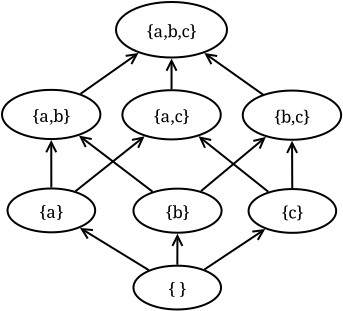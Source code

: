 <?xml version="1.0" encoding="UTF-8"?>
<dia:diagram xmlns:dia="http://www.lysator.liu.se/~alla/dia/">
  <dia:layer name="Segundo Plano" visible="true" active="true">
    <dia:object type="Flowchart - Ellipse" version="0" id="O0">
      <dia:attribute name="obj_pos">
        <dia:point val="3.087,26.806"/>
      </dia:attribute>
      <dia:attribute name="obj_bb">
        <dia:rectangle val="3.037,26.756;7.522,29.048"/>
      </dia:attribute>
      <dia:attribute name="elem_corner">
        <dia:point val="3.087,26.806"/>
      </dia:attribute>
      <dia:attribute name="elem_width">
        <dia:real val="4.384"/>
      </dia:attribute>
      <dia:attribute name="elem_height">
        <dia:real val="2.192"/>
      </dia:attribute>
      <dia:attribute name="border_width">
        <dia:real val="0.1"/>
      </dia:attribute>
      <dia:attribute name="show_background">
        <dia:boolean val="true"/>
      </dia:attribute>
      <dia:attribute name="padding">
        <dia:real val="0.354"/>
      </dia:attribute>
      <dia:attribute name="text">
        <dia:composite type="text">
          <dia:attribute name="string">
            <dia:string>#{a}#</dia:string>
          </dia:attribute>
          <dia:attribute name="font">
            <dia:font family="serif" style="0" name="Times-Roman"/>
          </dia:attribute>
          <dia:attribute name="height">
            <dia:real val="1.058"/>
          </dia:attribute>
          <dia:attribute name="pos">
            <dia:point val="5.279,28.16"/>
          </dia:attribute>
          <dia:attribute name="color">
            <dia:color val="#000000"/>
          </dia:attribute>
          <dia:attribute name="alignment">
            <dia:enum val="1"/>
          </dia:attribute>
        </dia:composite>
      </dia:attribute>
    </dia:object>
    <dia:object type="Flowchart - Ellipse" version="0" id="O1">
      <dia:attribute name="obj_pos">
        <dia:point val="9.383,26.814"/>
      </dia:attribute>
      <dia:attribute name="obj_bb">
        <dia:rectangle val="9.333,26.764;13.841,29.068"/>
      </dia:attribute>
      <dia:attribute name="elem_corner">
        <dia:point val="9.383,26.814"/>
      </dia:attribute>
      <dia:attribute name="elem_width">
        <dia:real val="4.408"/>
      </dia:attribute>
      <dia:attribute name="elem_height">
        <dia:real val="2.204"/>
      </dia:attribute>
      <dia:attribute name="border_width">
        <dia:real val="0.1"/>
      </dia:attribute>
      <dia:attribute name="show_background">
        <dia:boolean val="true"/>
      </dia:attribute>
      <dia:attribute name="padding">
        <dia:real val="0.354"/>
      </dia:attribute>
      <dia:attribute name="text">
        <dia:composite type="text">
          <dia:attribute name="string">
            <dia:string>#{b}#</dia:string>
          </dia:attribute>
          <dia:attribute name="font">
            <dia:font family="serif" style="0" name="Times-Roman"/>
          </dia:attribute>
          <dia:attribute name="height">
            <dia:real val="1.058"/>
          </dia:attribute>
          <dia:attribute name="pos">
            <dia:point val="11.587,28.174"/>
          </dia:attribute>
          <dia:attribute name="color">
            <dia:color val="#000000"/>
          </dia:attribute>
          <dia:attribute name="alignment">
            <dia:enum val="1"/>
          </dia:attribute>
        </dia:composite>
      </dia:attribute>
    </dia:object>
    <dia:object type="Flowchart - Ellipse" version="0" id="O2">
      <dia:attribute name="obj_pos">
        <dia:point val="15.139,26.834"/>
      </dia:attribute>
      <dia:attribute name="obj_bb">
        <dia:rectangle val="15.088,26.784;19.569,29.075"/>
      </dia:attribute>
      <dia:attribute name="elem_corner">
        <dia:point val="15.139,26.834"/>
      </dia:attribute>
      <dia:attribute name="elem_width">
        <dia:real val="4.381"/>
      </dia:attribute>
      <dia:attribute name="elem_height">
        <dia:real val="2.19"/>
      </dia:attribute>
      <dia:attribute name="border_width">
        <dia:real val="0.1"/>
      </dia:attribute>
      <dia:attribute name="show_background">
        <dia:boolean val="true"/>
      </dia:attribute>
      <dia:attribute name="padding">
        <dia:real val="0.354"/>
      </dia:attribute>
      <dia:attribute name="text">
        <dia:composite type="text">
          <dia:attribute name="string">
            <dia:string>#{c}#</dia:string>
          </dia:attribute>
          <dia:attribute name="font">
            <dia:font family="serif" style="0" name="Times-Roman"/>
          </dia:attribute>
          <dia:attribute name="height">
            <dia:real val="1.058"/>
          </dia:attribute>
          <dia:attribute name="pos">
            <dia:point val="17.329,28.188"/>
          </dia:attribute>
          <dia:attribute name="color">
            <dia:color val="#000000"/>
          </dia:attribute>
          <dia:attribute name="alignment">
            <dia:enum val="1"/>
          </dia:attribute>
        </dia:composite>
      </dia:attribute>
    </dia:object>
    <dia:object type="Flowchart - Ellipse" version="0" id="O3">
      <dia:attribute name="obj_pos">
        <dia:point val="2.811,21.875"/>
      </dia:attribute>
      <dia:attribute name="obj_bb">
        <dia:rectangle val="2.761,21.825;7.781,24.385"/>
      </dia:attribute>
      <dia:attribute name="elem_corner">
        <dia:point val="2.811,21.875"/>
      </dia:attribute>
      <dia:attribute name="elem_width">
        <dia:real val="4.92"/>
      </dia:attribute>
      <dia:attribute name="elem_height">
        <dia:real val="2.46"/>
      </dia:attribute>
      <dia:attribute name="border_width">
        <dia:real val="0.1"/>
      </dia:attribute>
      <dia:attribute name="show_background">
        <dia:boolean val="true"/>
      </dia:attribute>
      <dia:attribute name="padding">
        <dia:real val="0.354"/>
      </dia:attribute>
      <dia:attribute name="text">
        <dia:composite type="text">
          <dia:attribute name="string">
            <dia:string>#{a,b}#</dia:string>
          </dia:attribute>
          <dia:attribute name="font">
            <dia:font family="serif" style="0" name="Times-Roman"/>
          </dia:attribute>
          <dia:attribute name="height">
            <dia:real val="1.058"/>
          </dia:attribute>
          <dia:attribute name="pos">
            <dia:point val="5.271,23.363"/>
          </dia:attribute>
          <dia:attribute name="color">
            <dia:color val="#000000"/>
          </dia:attribute>
          <dia:attribute name="alignment">
            <dia:enum val="1"/>
          </dia:attribute>
        </dia:composite>
      </dia:attribute>
    </dia:object>
    <dia:object type="Flowchart - Ellipse" version="0" id="O4">
      <dia:attribute name="obj_pos">
        <dia:point val="8.83,21.892"/>
      </dia:attribute>
      <dia:attribute name="obj_bb">
        <dia:rectangle val="8.78,21.842;13.8,24.402"/>
      </dia:attribute>
      <dia:attribute name="elem_corner">
        <dia:point val="8.83,21.892"/>
      </dia:attribute>
      <dia:attribute name="elem_width">
        <dia:real val="4.92"/>
      </dia:attribute>
      <dia:attribute name="elem_height">
        <dia:real val="2.46"/>
      </dia:attribute>
      <dia:attribute name="border_width">
        <dia:real val="0.1"/>
      </dia:attribute>
      <dia:attribute name="show_background">
        <dia:boolean val="true"/>
      </dia:attribute>
      <dia:attribute name="padding">
        <dia:real val="0.354"/>
      </dia:attribute>
      <dia:attribute name="text">
        <dia:composite type="text">
          <dia:attribute name="string">
            <dia:string>#{a,c}#</dia:string>
          </dia:attribute>
          <dia:attribute name="font">
            <dia:font family="serif" style="0" name="Times-Roman"/>
          </dia:attribute>
          <dia:attribute name="height">
            <dia:real val="1.058"/>
          </dia:attribute>
          <dia:attribute name="pos">
            <dia:point val="11.29,23.381"/>
          </dia:attribute>
          <dia:attribute name="color">
            <dia:color val="#000000"/>
          </dia:attribute>
          <dia:attribute name="alignment">
            <dia:enum val="1"/>
          </dia:attribute>
        </dia:composite>
      </dia:attribute>
    </dia:object>
    <dia:object type="Flowchart - Ellipse" version="0" id="O5">
      <dia:attribute name="obj_pos">
        <dia:point val="14.848,21.91"/>
      </dia:attribute>
      <dia:attribute name="obj_bb">
        <dia:rectangle val="14.798,21.86;19.818,24.419"/>
      </dia:attribute>
      <dia:attribute name="elem_corner">
        <dia:point val="14.848,21.91"/>
      </dia:attribute>
      <dia:attribute name="elem_width">
        <dia:real val="4.92"/>
      </dia:attribute>
      <dia:attribute name="elem_height">
        <dia:real val="2.46"/>
      </dia:attribute>
      <dia:attribute name="border_width">
        <dia:real val="0.1"/>
      </dia:attribute>
      <dia:attribute name="show_background">
        <dia:boolean val="true"/>
      </dia:attribute>
      <dia:attribute name="padding">
        <dia:real val="0.354"/>
      </dia:attribute>
      <dia:attribute name="text">
        <dia:composite type="text">
          <dia:attribute name="string">
            <dia:string>#{b,c}#</dia:string>
          </dia:attribute>
          <dia:attribute name="font">
            <dia:font family="serif" style="0" name="Times-Roman"/>
          </dia:attribute>
          <dia:attribute name="height">
            <dia:real val="1.058"/>
          </dia:attribute>
          <dia:attribute name="pos">
            <dia:point val="17.308,23.398"/>
          </dia:attribute>
          <dia:attribute name="color">
            <dia:color val="#000000"/>
          </dia:attribute>
          <dia:attribute name="alignment">
            <dia:enum val="1"/>
          </dia:attribute>
        </dia:composite>
      </dia:attribute>
    </dia:object>
    <dia:object type="Flowchart - Ellipse" version="0" id="O6">
      <dia:attribute name="obj_pos">
        <dia:point val="8.511,17.482"/>
      </dia:attribute>
      <dia:attribute name="obj_bb">
        <dia:rectangle val="8.461,17.432;14.111,20.307"/>
      </dia:attribute>
      <dia:attribute name="elem_corner">
        <dia:point val="8.511,17.482"/>
      </dia:attribute>
      <dia:attribute name="elem_width">
        <dia:real val="5.55"/>
      </dia:attribute>
      <dia:attribute name="elem_height">
        <dia:real val="2.775"/>
      </dia:attribute>
      <dia:attribute name="border_width">
        <dia:real val="0.1"/>
      </dia:attribute>
      <dia:attribute name="show_background">
        <dia:boolean val="true"/>
      </dia:attribute>
      <dia:attribute name="padding">
        <dia:real val="0.354"/>
      </dia:attribute>
      <dia:attribute name="text">
        <dia:composite type="text">
          <dia:attribute name="string">
            <dia:string>#{a,b,c}#</dia:string>
          </dia:attribute>
          <dia:attribute name="font">
            <dia:font family="serif" style="0" name="Times-Roman"/>
          </dia:attribute>
          <dia:attribute name="height">
            <dia:real val="1.058"/>
          </dia:attribute>
          <dia:attribute name="pos">
            <dia:point val="11.286,19.128"/>
          </dia:attribute>
          <dia:attribute name="color">
            <dia:color val="#000000"/>
          </dia:attribute>
          <dia:attribute name="alignment">
            <dia:enum val="1"/>
          </dia:attribute>
        </dia:composite>
      </dia:attribute>
    </dia:object>
    <dia:object type="Standard - Line" version="0" id="O7">
      <dia:attribute name="obj_pos">
        <dia:point val="16.006,24.227"/>
      </dia:attribute>
      <dia:attribute name="obj_bb">
        <dia:rectangle val="12.688,24.156;16.076,27.009"/>
      </dia:attribute>
      <dia:attribute name="conn_endpoints">
        <dia:point val="16.006,24.227"/>
        <dia:point val="12.758,26.938"/>
      </dia:attribute>
      <dia:attribute name="numcp">
        <dia:int val="1"/>
      </dia:attribute>
      <dia:attribute name="start_arrow">
        <dia:enum val="1"/>
      </dia:attribute>
      <dia:attribute name="start_arrow_length">
        <dia:real val="0.5"/>
      </dia:attribute>
      <dia:attribute name="start_arrow_width">
        <dia:real val="0.5"/>
      </dia:attribute>
      <dia:connections>
        <dia:connection handle="0" to="O5" connection="16"/>
        <dia:connection handle="1" to="O1" connection="16"/>
      </dia:connections>
    </dia:object>
    <dia:object type="Standard - Line" version="0" id="O8">
      <dia:attribute name="obj_pos">
        <dia:point val="9.941,24.195"/>
      </dia:attribute>
      <dia:attribute name="obj_bb">
        <dia:rectangle val="6.414,24.125;10.011,27.014"/>
      </dia:attribute>
      <dia:attribute name="conn_endpoints">
        <dia:point val="9.941,24.195"/>
        <dia:point val="6.484,26.944"/>
      </dia:attribute>
      <dia:attribute name="numcp">
        <dia:int val="1"/>
      </dia:attribute>
      <dia:attribute name="start_arrow">
        <dia:enum val="1"/>
      </dia:attribute>
      <dia:attribute name="start_arrow_length">
        <dia:real val="0.5"/>
      </dia:attribute>
      <dia:attribute name="start_arrow_width">
        <dia:real val="0.5"/>
      </dia:attribute>
      <dia:connections>
        <dia:connection handle="0" to="O4" connection="16"/>
        <dia:connection handle="1" to="O0" connection="16"/>
      </dia:connections>
    </dia:object>
    <dia:object type="Standard - Line" version="0" id="O9">
      <dia:attribute name="obj_pos">
        <dia:point val="5.273,24.384"/>
      </dia:attribute>
      <dia:attribute name="obj_bb">
        <dia:rectangle val="4.943,24.334;5.605,26.806"/>
      </dia:attribute>
      <dia:attribute name="conn_endpoints">
        <dia:point val="5.273,24.384"/>
        <dia:point val="5.277,26.756"/>
      </dia:attribute>
      <dia:attribute name="numcp">
        <dia:int val="1"/>
      </dia:attribute>
      <dia:attribute name="start_arrow">
        <dia:enum val="1"/>
      </dia:attribute>
      <dia:attribute name="start_arrow_length">
        <dia:real val="0.5"/>
      </dia:attribute>
      <dia:attribute name="start_arrow_width">
        <dia:real val="0.5"/>
      </dia:attribute>
      <dia:connections>
        <dia:connection handle="0" to="O3" connection="16"/>
        <dia:connection handle="1" to="O0" connection="16"/>
      </dia:connections>
    </dia:object>
    <dia:object type="Standard - Line" version="0" id="O10">
      <dia:attribute name="obj_pos">
        <dia:point val="17.314,24.419"/>
      </dia:attribute>
      <dia:attribute name="obj_bb">
        <dia:rectangle val="16.986,24.369;17.648,26.836"/>
      </dia:attribute>
      <dia:attribute name="conn_endpoints">
        <dia:point val="17.314,24.419"/>
        <dia:point val="17.324,26.786"/>
      </dia:attribute>
      <dia:attribute name="numcp">
        <dia:int val="1"/>
      </dia:attribute>
      <dia:attribute name="start_arrow">
        <dia:enum val="1"/>
      </dia:attribute>
      <dia:attribute name="start_arrow_length">
        <dia:real val="0.5"/>
      </dia:attribute>
      <dia:attribute name="start_arrow_width">
        <dia:real val="0.5"/>
      </dia:attribute>
      <dia:connections>
        <dia:connection handle="0" to="O5" connection="16"/>
        <dia:connection handle="1" to="O2" connection="16"/>
      </dia:connections>
    </dia:object>
    <dia:object type="Standard - Line" version="0" id="O11">
      <dia:attribute name="obj_pos">
        <dia:point val="9.639,20.029"/>
      </dia:attribute>
      <dia:attribute name="obj_bb">
        <dia:rectangle val="6.665,19.959;9.709,22.144"/>
      </dia:attribute>
      <dia:attribute name="conn_endpoints">
        <dia:point val="9.639,20.029"/>
        <dia:point val="6.735,22.074"/>
      </dia:attribute>
      <dia:attribute name="numcp">
        <dia:int val="1"/>
      </dia:attribute>
      <dia:attribute name="start_arrow">
        <dia:enum val="1"/>
      </dia:attribute>
      <dia:attribute name="start_arrow_length">
        <dia:real val="0.5"/>
      </dia:attribute>
      <dia:attribute name="start_arrow_width">
        <dia:real val="0.5"/>
      </dia:attribute>
      <dia:connections>
        <dia:connection handle="0" to="O6" connection="16"/>
        <dia:connection handle="1" to="O3" connection="16"/>
      </dia:connections>
    </dia:object>
    <dia:object type="Standard - Line" version="0" id="O12">
      <dia:attribute name="obj_pos">
        <dia:point val="12.925,20.032"/>
      </dia:attribute>
      <dia:attribute name="obj_bb">
        <dia:rectangle val="12.856,19.962;15.943,22.192"/>
      </dia:attribute>
      <dia:attribute name="conn_endpoints">
        <dia:point val="12.925,20.032"/>
        <dia:point val="15.873,22.122"/>
      </dia:attribute>
      <dia:attribute name="numcp">
        <dia:int val="1"/>
      </dia:attribute>
      <dia:attribute name="start_arrow">
        <dia:enum val="1"/>
      </dia:attribute>
      <dia:attribute name="start_arrow_length">
        <dia:real val="0.5"/>
      </dia:attribute>
      <dia:attribute name="start_arrow_width">
        <dia:real val="0.5"/>
      </dia:attribute>
      <dia:connections>
        <dia:connection handle="0" to="O6" connection="16"/>
        <dia:connection handle="1" to="O5" connection="16"/>
      </dia:connections>
    </dia:object>
    <dia:object type="Standard - Line" version="0" id="O13">
      <dia:attribute name="obj_pos">
        <dia:point val="11.287,20.307"/>
      </dia:attribute>
      <dia:attribute name="obj_bb">
        <dia:rectangle val="10.957,20.257;11.618,21.893"/>
      </dia:attribute>
      <dia:attribute name="conn_endpoints">
        <dia:point val="11.287,20.307"/>
        <dia:point val="11.288,21.843"/>
      </dia:attribute>
      <dia:attribute name="numcp">
        <dia:int val="1"/>
      </dia:attribute>
      <dia:attribute name="start_arrow">
        <dia:enum val="1"/>
      </dia:attribute>
      <dia:attribute name="start_arrow_length">
        <dia:real val="0.5"/>
      </dia:attribute>
      <dia:attribute name="start_arrow_width">
        <dia:real val="0.5"/>
      </dia:attribute>
      <dia:connections>
        <dia:connection handle="0" to="O6" connection="16"/>
        <dia:connection handle="1" to="O4" connection="16"/>
      </dia:connections>
    </dia:object>
    <dia:object type="Standard - Line" version="0" id="O14">
      <dia:attribute name="obj_pos">
        <dia:point val="6.661,24.164"/>
      </dia:attribute>
      <dia:attribute name="obj_bb">
        <dia:rectangle val="6.591,24.093;10.408,27.034"/>
      </dia:attribute>
      <dia:attribute name="conn_endpoints">
        <dia:point val="6.661,24.164"/>
        <dia:point val="10.338,26.964"/>
      </dia:attribute>
      <dia:attribute name="numcp">
        <dia:int val="1"/>
      </dia:attribute>
      <dia:attribute name="start_arrow">
        <dia:enum val="1"/>
      </dia:attribute>
      <dia:attribute name="start_arrow_length">
        <dia:real val="0.5"/>
      </dia:attribute>
      <dia:attribute name="start_arrow_width">
        <dia:real val="0.5"/>
      </dia:attribute>
      <dia:connections>
        <dia:connection handle="0" to="O3" connection="16"/>
        <dia:connection handle="1" to="O1" connection="16"/>
      </dia:connections>
    </dia:object>
    <dia:object type="Standard - Line" version="0" id="O15">
      <dia:attribute name="obj_pos">
        <dia:point val="12.636,24.194"/>
      </dia:attribute>
      <dia:attribute name="obj_bb">
        <dia:rectangle val="12.566,24.123;16.195,27.041"/>
      </dia:attribute>
      <dia:attribute name="conn_endpoints">
        <dia:point val="12.636,24.194"/>
        <dia:point val="16.125,26.971"/>
      </dia:attribute>
      <dia:attribute name="numcp">
        <dia:int val="1"/>
      </dia:attribute>
      <dia:attribute name="start_arrow">
        <dia:enum val="1"/>
      </dia:attribute>
      <dia:attribute name="start_arrow_length">
        <dia:real val="0.5"/>
      </dia:attribute>
      <dia:attribute name="start_arrow_width">
        <dia:real val="0.5"/>
      </dia:attribute>
      <dia:connections>
        <dia:connection handle="0" to="O4" connection="16"/>
        <dia:connection handle="1" to="O2" connection="16"/>
      </dia:connections>
    </dia:object>
    <dia:object type="Flowchart - Ellipse" version="0" id="O16">
      <dia:attribute name="obj_pos">
        <dia:point val="9.383,30.666"/>
      </dia:attribute>
      <dia:attribute name="obj_bb">
        <dia:rectangle val="9.333,30.616;13.814,32.907"/>
      </dia:attribute>
      <dia:attribute name="elem_corner">
        <dia:point val="9.383,30.666"/>
      </dia:attribute>
      <dia:attribute name="elem_width">
        <dia:real val="4.381"/>
      </dia:attribute>
      <dia:attribute name="elem_height">
        <dia:real val="2.19"/>
      </dia:attribute>
      <dia:attribute name="border_width">
        <dia:real val="0.1"/>
      </dia:attribute>
      <dia:attribute name="show_background">
        <dia:boolean val="true"/>
      </dia:attribute>
      <dia:attribute name="padding">
        <dia:real val="0.354"/>
      </dia:attribute>
      <dia:attribute name="text">
        <dia:composite type="text">
          <dia:attribute name="string">
            <dia:string>#{ }#</dia:string>
          </dia:attribute>
          <dia:attribute name="font">
            <dia:font family="serif" style="0" name="Times-Roman"/>
          </dia:attribute>
          <dia:attribute name="height">
            <dia:real val="1.058"/>
          </dia:attribute>
          <dia:attribute name="pos">
            <dia:point val="11.574,32.02"/>
          </dia:attribute>
          <dia:attribute name="color">
            <dia:color val="#000000"/>
          </dia:attribute>
          <dia:attribute name="alignment">
            <dia:enum val="1"/>
          </dia:attribute>
        </dia:composite>
      </dia:attribute>
    </dia:object>
    <dia:object type="Standard - Line" version="0" id="O17">
      <dia:attribute name="obj_pos">
        <dia:point val="11.583,29.067"/>
      </dia:attribute>
      <dia:attribute name="obj_bb">
        <dia:rectangle val="11.25,29.017;11.912,30.668"/>
      </dia:attribute>
      <dia:attribute name="conn_endpoints">
        <dia:point val="11.583,29.067"/>
        <dia:point val="11.578,30.618"/>
      </dia:attribute>
      <dia:attribute name="numcp">
        <dia:int val="1"/>
      </dia:attribute>
      <dia:attribute name="start_arrow">
        <dia:enum val="1"/>
      </dia:attribute>
      <dia:attribute name="start_arrow_length">
        <dia:real val="0.5"/>
      </dia:attribute>
      <dia:attribute name="start_arrow_width">
        <dia:real val="0.5"/>
      </dia:attribute>
      <dia:connections>
        <dia:connection handle="0" to="O1" connection="16"/>
        <dia:connection handle="1" to="O16" connection="16"/>
      </dia:connections>
    </dia:object>
    <dia:object type="Standard - Line" version="0" id="O18">
      <dia:attribute name="obj_pos">
        <dia:point val="6.707,28.777"/>
      </dia:attribute>
      <dia:attribute name="obj_bb">
        <dia:rectangle val="6.639,28.709;10.216,30.955"/>
      </dia:attribute>
      <dia:attribute name="conn_endpoints">
        <dia:point val="6.707,28.777"/>
        <dia:point val="10.147,30.886"/>
      </dia:attribute>
      <dia:attribute name="numcp">
        <dia:int val="1"/>
      </dia:attribute>
      <dia:attribute name="start_arrow">
        <dia:enum val="1"/>
      </dia:attribute>
      <dia:attribute name="start_arrow_length">
        <dia:real val="0.5"/>
      </dia:attribute>
      <dia:attribute name="start_arrow_width">
        <dia:real val="0.5"/>
      </dia:attribute>
      <dia:connections>
        <dia:connection handle="0" to="O0" connection="16"/>
        <dia:connection handle="1" to="O16" connection="16"/>
      </dia:connections>
    </dia:object>
    <dia:object type="Standard - Line" version="0" id="O19">
      <dia:attribute name="obj_pos">
        <dia:point val="15.973,28.832"/>
      </dia:attribute>
      <dia:attribute name="obj_bb">
        <dia:rectangle val="12.86,28.763;16.042,30.928"/>
      </dia:attribute>
      <dia:attribute name="conn_endpoints">
        <dia:point val="15.973,28.832"/>
        <dia:point val="12.93,30.859"/>
      </dia:attribute>
      <dia:attribute name="numcp">
        <dia:int val="1"/>
      </dia:attribute>
      <dia:attribute name="start_arrow">
        <dia:enum val="1"/>
      </dia:attribute>
      <dia:attribute name="start_arrow_length">
        <dia:real val="0.5"/>
      </dia:attribute>
      <dia:attribute name="start_arrow_width">
        <dia:real val="0.5"/>
      </dia:attribute>
      <dia:connections>
        <dia:connection handle="0" to="O2" connection="16"/>
        <dia:connection handle="1" to="O16" connection="16"/>
      </dia:connections>
    </dia:object>
  </dia:layer>
</dia:diagram>
